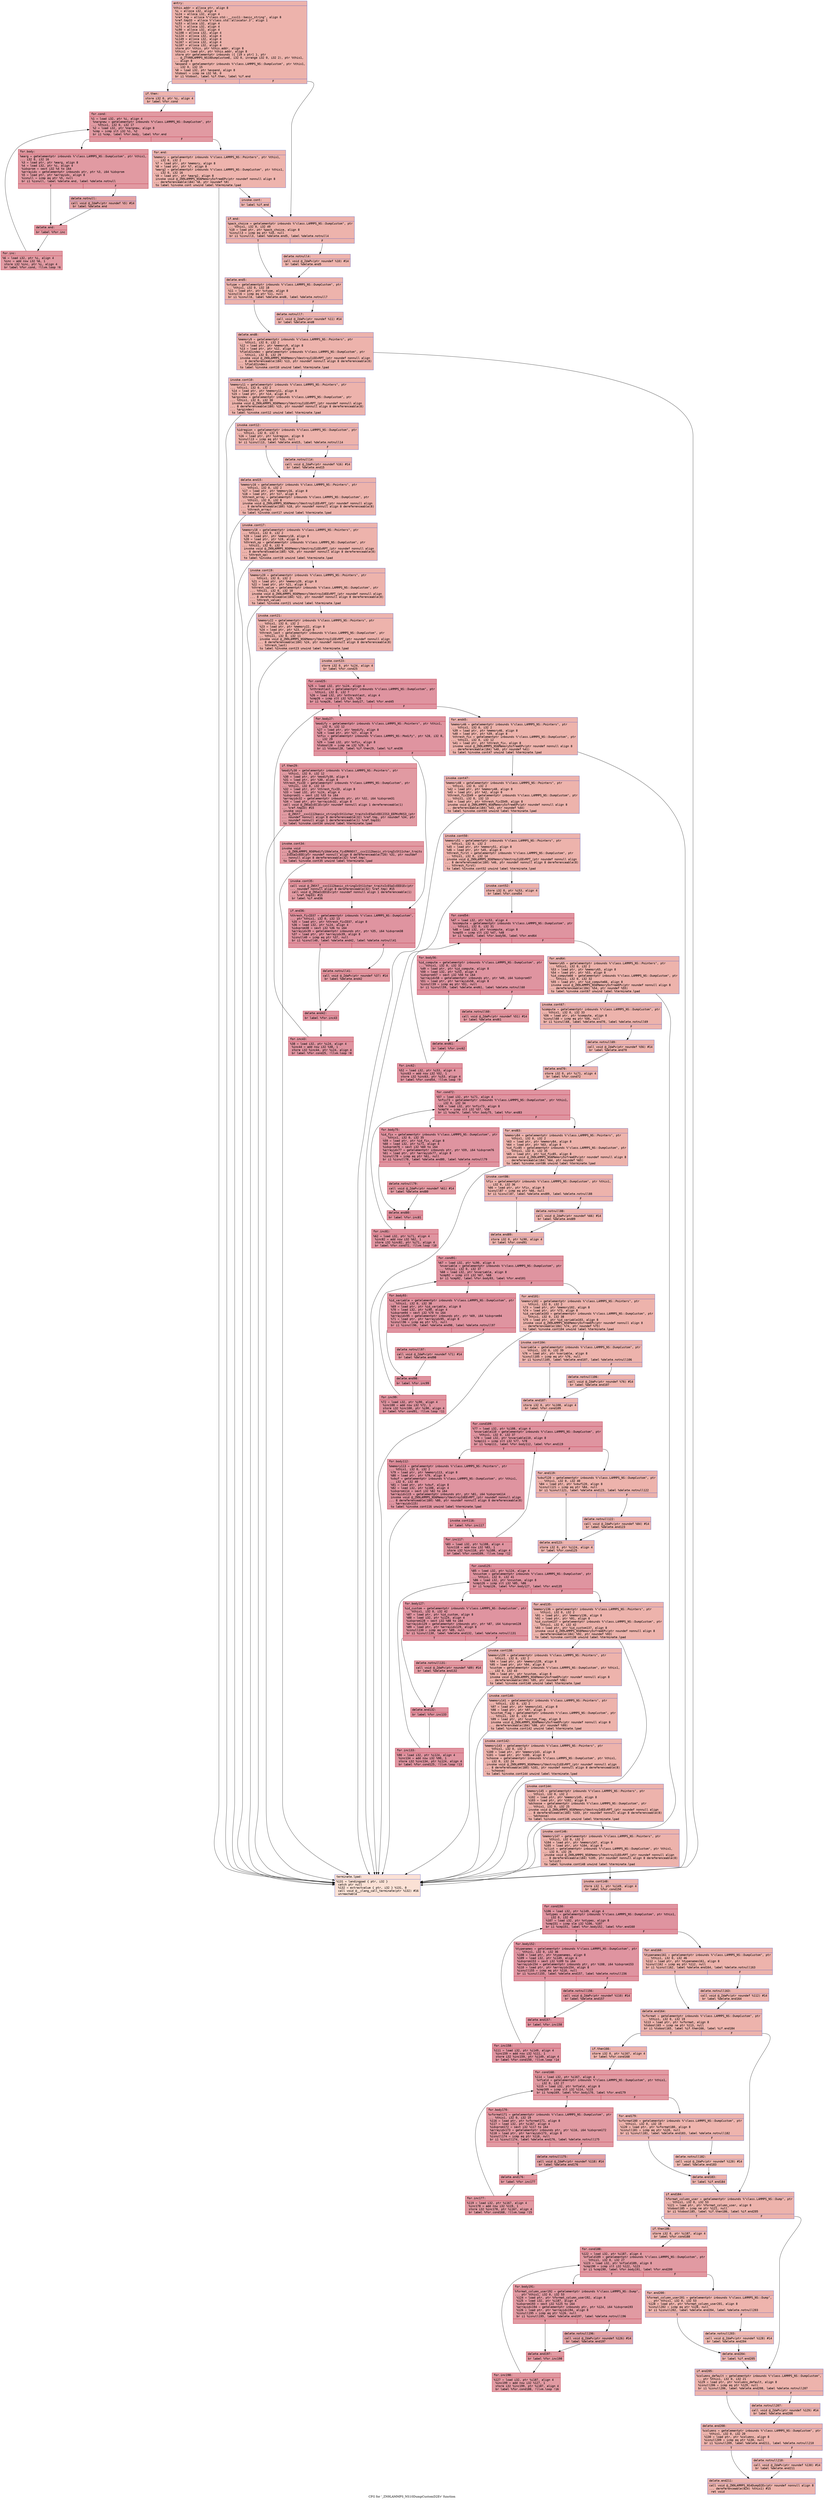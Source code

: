 digraph "CFG for '_ZN9LAMMPS_NS10DumpCustomD2Ev' function" {
	label="CFG for '_ZN9LAMMPS_NS10DumpCustomD2Ev' function";

	Node0x55d03a634fe0 [shape=record,color="#3d50c3ff", style=filled, fillcolor="#d6524470" fontname="Courier",label="{entry:\l|  %this.addr = alloca ptr, align 8\l  %i = alloca i32, align 4\l  %i24 = alloca i32, align 4\l  %ref.tmp = alloca %\"class.std::__cxx11::basic_string\", align 8\l  %ref.tmp33 = alloca %\"class.std::allocator.3\", align 1\l  %i53 = alloca i32, align 4\l  %i71 = alloca i32, align 4\l  %i90 = alloca i32, align 4\l  %i108 = alloca i32, align 4\l  %i124 = alloca i32, align 4\l  %i149 = alloca i32, align 4\l  %i167 = alloca i32, align 4\l  %i187 = alloca i32, align 4\l  store ptr %this, ptr %this.addr, align 8\l  %this1 = load ptr, ptr %this.addr, align 8\l  store ptr getelementptr inbounds (\{ [19 x ptr] \}, ptr\l... @_ZTVN9LAMMPS_NS10DumpCustomE, i32 0, inrange i32 0, i32 2), ptr %this1,\l... align 8\l  %expand = getelementptr inbounds %\"class.LAMMPS_NS::DumpCustom\", ptr %this1,\l... i32 0, i32 15\l  %0 = load i32, ptr %expand, align 8\l  %tobool = icmp ne i32 %0, 0\l  br i1 %tobool, label %if.then, label %if.end\l|{<s0>T|<s1>F}}"];
	Node0x55d03a634fe0:s0 -> Node0x55d03a6504e0[tooltip="entry -> if.then\nProbability 62.50%" ];
	Node0x55d03a634fe0:s1 -> Node0x55d03a5bc160[tooltip="entry -> if.end\nProbability 37.50%" ];
	Node0x55d03a6504e0 [shape=record,color="#3d50c3ff", style=filled, fillcolor="#d8564670" fontname="Courier",label="{if.then:\l|  store i32 0, ptr %i, align 4\l  br label %for.cond\l}"];
	Node0x55d03a6504e0 -> Node0x55d03a6abaf0[tooltip="if.then -> for.cond\nProbability 100.00%" ];
	Node0x55d03a6abaf0 [shape=record,color="#b70d28ff", style=filled, fillcolor="#bb1b2c70" fontname="Courier",label="{for.cond:\l|  %1 = load i32, ptr %i, align 4\l  %nargnew = getelementptr inbounds %\"class.LAMMPS_NS::DumpCustom\", ptr\l... %this1, i32 0, i32 17\l  %2 = load i32, ptr %nargnew, align 8\l  %cmp = icmp slt i32 %1, %2\l  br i1 %cmp, label %for.body, label %for.end\l|{<s0>T|<s1>F}}"];
	Node0x55d03a6abaf0:s0 -> Node0x55d03a6abe40[tooltip="for.cond -> for.body\nProbability 96.88%" ];
	Node0x55d03a6abaf0:s1 -> Node0x55d03a6abe90[tooltip="for.cond -> for.end\nProbability 3.12%" ];
	Node0x55d03a6abe40 [shape=record,color="#b70d28ff", style=filled, fillcolor="#bb1b2c70" fontname="Courier",label="{for.body:\l|  %earg = getelementptr inbounds %\"class.LAMMPS_NS::DumpCustom\", ptr %this1,\l... i32 0, i32 16\l  %3 = load ptr, ptr %earg, align 8\l  %4 = load i32, ptr %i, align 4\l  %idxprom = sext i32 %4 to i64\l  %arrayidx = getelementptr inbounds ptr, ptr %3, i64 %idxprom\l  %5 = load ptr, ptr %arrayidx, align 8\l  %isnull = icmp eq ptr %5, null\l  br i1 %isnull, label %delete.end, label %delete.notnull\l|{<s0>T|<s1>F}}"];
	Node0x55d03a6abe40:s0 -> Node0x55d03a6ac5b0[tooltip="for.body -> delete.end\nProbability 37.50%" ];
	Node0x55d03a6abe40:s1 -> Node0x55d03a6ac630[tooltip="for.body -> delete.notnull\nProbability 62.50%" ];
	Node0x55d03a6ac630 [shape=record,color="#3d50c3ff", style=filled, fillcolor="#c32e3170" fontname="Courier",label="{delete.notnull:\l|  call void @_ZdaPv(ptr noundef %5) #14\l  br label %delete.end\l}"];
	Node0x55d03a6ac630 -> Node0x55d03a6ac5b0[tooltip="delete.notnull -> delete.end\nProbability 100.00%" ];
	Node0x55d03a6ac5b0 [shape=record,color="#b70d28ff", style=filled, fillcolor="#bb1b2c70" fontname="Courier",label="{delete.end:\l|  br label %for.inc\l}"];
	Node0x55d03a6ac5b0 -> Node0x55d03a6ac980[tooltip="delete.end -> for.inc\nProbability 100.00%" ];
	Node0x55d03a6ac980 [shape=record,color="#b70d28ff", style=filled, fillcolor="#bb1b2c70" fontname="Courier",label="{for.inc:\l|  %6 = load i32, ptr %i, align 4\l  %inc = add nsw i32 %6, 1\l  store i32 %inc, ptr %i, align 4\l  br label %for.cond, !llvm.loop !6\l}"];
	Node0x55d03a6ac980 -> Node0x55d03a6abaf0[tooltip="for.inc -> for.cond\nProbability 100.00%" ];
	Node0x55d03a6abe90 [shape=record,color="#3d50c3ff", style=filled, fillcolor="#d8564670" fontname="Courier",label="{for.end:\l|  %memory = getelementptr inbounds %\"class.LAMMPS_NS::Pointers\", ptr %this1,\l... i32 0, i32 2\l  %7 = load ptr, ptr %memory, align 8\l  %8 = load ptr, ptr %7, align 8\l  %earg2 = getelementptr inbounds %\"class.LAMMPS_NS::DumpCustom\", ptr %this1,\l... i32 0, i32 16\l  %9 = load ptr, ptr %earg2, align 8\l  invoke void @_ZN9LAMMPS_NS6Memory5sfreeEPv(ptr noundef nonnull align 8\l... dereferenceable(184) %8, ptr noundef %9)\l          to label %invoke.cont unwind label %terminate.lpad\l}"];
	Node0x55d03a6abe90 -> Node0x55d03a6ad140[tooltip="for.end -> invoke.cont\nProbability 100.00%" ];
	Node0x55d03a6abe90 -> Node0x55d03a6ad1c0[tooltip="for.end -> terminate.lpad\nProbability 0.00%" ];
	Node0x55d03a6ad140 [shape=record,color="#3d50c3ff", style=filled, fillcolor="#d8564670" fontname="Courier",label="{invoke.cont:\l|  br label %if.end\l}"];
	Node0x55d03a6ad140 -> Node0x55d03a5bc160[tooltip="invoke.cont -> if.end\nProbability 100.00%" ];
	Node0x55d03a5bc160 [shape=record,color="#3d50c3ff", style=filled, fillcolor="#d6524470" fontname="Courier",label="{if.end:\l|  %pack_choice = getelementptr inbounds %\"class.LAMMPS_NS::DumpCustom\", ptr\l... %this1, i32 0, i32 49\l  %10 = load ptr, ptr %pack_choice, align 8\l  %isnull3 = icmp eq ptr %10, null\l  br i1 %isnull3, label %delete.end5, label %delete.notnull4\l|{<s0>T|<s1>F}}"];
	Node0x55d03a5bc160:s0 -> Node0x55d03a6ad6c0[tooltip="if.end -> delete.end5\nProbability 37.50%" ];
	Node0x55d03a5bc160:s1 -> Node0x55d03a6ad740[tooltip="if.end -> delete.notnull4\nProbability 62.50%" ];
	Node0x55d03a6ad740 [shape=record,color="#3d50c3ff", style=filled, fillcolor="#d8564670" fontname="Courier",label="{delete.notnull4:\l|  call void @_ZdaPv(ptr noundef %10) #14\l  br label %delete.end5\l}"];
	Node0x55d03a6ad740 -> Node0x55d03a6ad6c0[tooltip="delete.notnull4 -> delete.end5\nProbability 100.00%" ];
	Node0x55d03a6ad6c0 [shape=record,color="#3d50c3ff", style=filled, fillcolor="#d6524470" fontname="Courier",label="{delete.end5:\l|  %vtype = getelementptr inbounds %\"class.LAMMPS_NS::DumpCustom\", ptr\l... %this1, i32 0, i32 18\l  %11 = load ptr, ptr %vtype, align 8\l  %isnull6 = icmp eq ptr %11, null\l  br i1 %isnull6, label %delete.end8, label %delete.notnull7\l|{<s0>T|<s1>F}}"];
	Node0x55d03a6ad6c0:s0 -> Node0x55d03a6adc10[tooltip="delete.end5 -> delete.end8\nProbability 37.50%" ];
	Node0x55d03a6ad6c0:s1 -> Node0x55d03a6adc60[tooltip="delete.end5 -> delete.notnull7\nProbability 62.50%" ];
	Node0x55d03a6adc60 [shape=record,color="#3d50c3ff", style=filled, fillcolor="#d8564670" fontname="Courier",label="{delete.notnull7:\l|  call void @_ZdaPv(ptr noundef %11) #14\l  br label %delete.end8\l}"];
	Node0x55d03a6adc60 -> Node0x55d03a6adc10[tooltip="delete.notnull7 -> delete.end8\nProbability 100.00%" ];
	Node0x55d03a6adc10 [shape=record,color="#3d50c3ff", style=filled, fillcolor="#d6524470" fontname="Courier",label="{delete.end8:\l|  %memory9 = getelementptr inbounds %\"class.LAMMPS_NS::Pointers\", ptr\l... %this1, i32 0, i32 2\l  %12 = load ptr, ptr %memory9, align 8\l  %13 = load ptr, ptr %12, align 8\l  %field2index = getelementptr inbounds %\"class.LAMMPS_NS::DumpCustom\", ptr\l... %this1, i32 0, i32 29\l  invoke void @_ZN9LAMMPS_NS6Memory7destroyIiEEvRPT_(ptr noundef nonnull align\l... 8 dereferenceable(184) %13, ptr noundef nonnull align 8 dereferenceable(8)\l... %field2index)\l          to label %invoke.cont10 unwind label %terminate.lpad\l}"];
	Node0x55d03a6adc10 -> Node0x55d03a6ae210[tooltip="delete.end8 -> invoke.cont10\nProbability 100.00%" ];
	Node0x55d03a6adc10 -> Node0x55d03a6ad1c0[tooltip="delete.end8 -> terminate.lpad\nProbability 0.00%" ];
	Node0x55d03a6ae210 [shape=record,color="#3d50c3ff", style=filled, fillcolor="#d6524470" fontname="Courier",label="{invoke.cont10:\l|  %memory11 = getelementptr inbounds %\"class.LAMMPS_NS::Pointers\", ptr\l... %this1, i32 0, i32 2\l  %14 = load ptr, ptr %memory11, align 8\l  %15 = load ptr, ptr %14, align 8\l  %argindex = getelementptr inbounds %\"class.LAMMPS_NS::DumpCustom\", ptr\l... %this1, i32 0, i32 30\l  invoke void @_ZN9LAMMPS_NS6Memory7destroyIiEEvRPT_(ptr noundef nonnull align\l... 8 dereferenceable(184) %15, ptr noundef nonnull align 8 dereferenceable(8)\l... %argindex)\l          to label %invoke.cont12 unwind label %terminate.lpad\l}"];
	Node0x55d03a6ae210 -> Node0x55d03a6ac120[tooltip="invoke.cont10 -> invoke.cont12\nProbability 100.00%" ];
	Node0x55d03a6ae210 -> Node0x55d03a6ad1c0[tooltip="invoke.cont10 -> terminate.lpad\nProbability 0.00%" ];
	Node0x55d03a6ac120 [shape=record,color="#3d50c3ff", style=filled, fillcolor="#d6524470" fontname="Courier",label="{invoke.cont12:\l|  %idregion = getelementptr inbounds %\"class.LAMMPS_NS::DumpCustom\", ptr\l... %this1, i32 0, i32 5\l  %16 = load ptr, ptr %idregion, align 8\l  %isnull13 = icmp eq ptr %16, null\l  br i1 %isnull13, label %delete.end15, label %delete.notnull14\l|{<s0>T|<s1>F}}"];
	Node0x55d03a6ac120:s0 -> Node0x55d03a6aee80[tooltip="invoke.cont12 -> delete.end15\nProbability 37.50%" ];
	Node0x55d03a6ac120:s1 -> Node0x55d03a6aef30[tooltip="invoke.cont12 -> delete.notnull14\nProbability 62.50%" ];
	Node0x55d03a6aef30 [shape=record,color="#3d50c3ff", style=filled, fillcolor="#d8564670" fontname="Courier",label="{delete.notnull14:\l|  call void @_ZdaPv(ptr noundef %16) #14\l  br label %delete.end15\l}"];
	Node0x55d03a6aef30 -> Node0x55d03a6aee80[tooltip="delete.notnull14 -> delete.end15\nProbability 100.00%" ];
	Node0x55d03a6aee80 [shape=record,color="#3d50c3ff", style=filled, fillcolor="#d6524470" fontname="Courier",label="{delete.end15:\l|  %memory16 = getelementptr inbounds %\"class.LAMMPS_NS::Pointers\", ptr\l... %this1, i32 0, i32 2\l  %17 = load ptr, ptr %memory16, align 8\l  %18 = load ptr, ptr %17, align 8\l  %thresh_array = getelementptr inbounds %\"class.LAMMPS_NS::DumpCustom\", ptr\l... %this1, i32 0, i32 8\l  invoke void @_ZN9LAMMPS_NS6Memory7destroyIiEEvRPT_(ptr noundef nonnull align\l... 8 dereferenceable(184) %18, ptr noundef nonnull align 8 dereferenceable(8)\l... %thresh_array)\l          to label %invoke.cont17 unwind label %terminate.lpad\l}"];
	Node0x55d03a6aee80 -> Node0x55d03a6af4a0[tooltip="delete.end15 -> invoke.cont17\nProbability 100.00%" ];
	Node0x55d03a6aee80 -> Node0x55d03a6ad1c0[tooltip="delete.end15 -> terminate.lpad\nProbability 0.00%" ];
	Node0x55d03a6af4a0 [shape=record,color="#3d50c3ff", style=filled, fillcolor="#d6524470" fontname="Courier",label="{invoke.cont17:\l|  %memory18 = getelementptr inbounds %\"class.LAMMPS_NS::Pointers\", ptr\l... %this1, i32 0, i32 2\l  %19 = load ptr, ptr %memory18, align 8\l  %20 = load ptr, ptr %19, align 8\l  %thresh_op = getelementptr inbounds %\"class.LAMMPS_NS::DumpCustom\", ptr\l... %this1, i32 0, i32 9\l  invoke void @_ZN9LAMMPS_NS6Memory7destroyIiEEvRPT_(ptr noundef nonnull align\l... 8 dereferenceable(184) %20, ptr noundef nonnull align 8 dereferenceable(8)\l... %thresh_op)\l          to label %invoke.cont19 unwind label %terminate.lpad\l}"];
	Node0x55d03a6af4a0 -> Node0x55d03a6af970[tooltip="invoke.cont17 -> invoke.cont19\nProbability 100.00%" ];
	Node0x55d03a6af4a0 -> Node0x55d03a6ad1c0[tooltip="invoke.cont17 -> terminate.lpad\nProbability 0.00%" ];
	Node0x55d03a6af970 [shape=record,color="#3d50c3ff", style=filled, fillcolor="#d6524470" fontname="Courier",label="{invoke.cont19:\l|  %memory20 = getelementptr inbounds %\"class.LAMMPS_NS::Pointers\", ptr\l... %this1, i32 0, i32 2\l  %21 = load ptr, ptr %memory20, align 8\l  %22 = load ptr, ptr %21, align 8\l  %thresh_value = getelementptr inbounds %\"class.LAMMPS_NS::DumpCustom\", ptr\l... %this1, i32 0, i32 10\l  invoke void @_ZN9LAMMPS_NS6Memory7destroyIdEEvRPT_(ptr noundef nonnull align\l... 8 dereferenceable(184) %22, ptr noundef nonnull align 8 dereferenceable(8)\l... %thresh_value)\l          to label %invoke.cont21 unwind label %terminate.lpad\l}"];
	Node0x55d03a6af970 -> Node0x55d03a6afe20[tooltip="invoke.cont19 -> invoke.cont21\nProbability 100.00%" ];
	Node0x55d03a6af970 -> Node0x55d03a6ad1c0[tooltip="invoke.cont19 -> terminate.lpad\nProbability 0.00%" ];
	Node0x55d03a6afe20 [shape=record,color="#3d50c3ff", style=filled, fillcolor="#d6524470" fontname="Courier",label="{invoke.cont21:\l|  %memory22 = getelementptr inbounds %\"class.LAMMPS_NS::Pointers\", ptr\l... %this1, i32 0, i32 2\l  %23 = load ptr, ptr %memory22, align 8\l  %24 = load ptr, ptr %23, align 8\l  %thresh_last = getelementptr inbounds %\"class.LAMMPS_NS::DumpCustom\", ptr\l... %this1, i32 0, i32 11\l  invoke void @_ZN9LAMMPS_NS6Memory7destroyIiEEvRPT_(ptr noundef nonnull align\l... 8 dereferenceable(184) %24, ptr noundef nonnull align 8 dereferenceable(8)\l... %thresh_last)\l          to label %invoke.cont23 unwind label %terminate.lpad\l}"];
	Node0x55d03a6afe20 -> Node0x55d03a6b0380[tooltip="invoke.cont21 -> invoke.cont23\nProbability 100.00%" ];
	Node0x55d03a6afe20 -> Node0x55d03a6ad1c0[tooltip="invoke.cont21 -> terminate.lpad\nProbability 0.00%" ];
	Node0x55d03a6b0380 [shape=record,color="#3d50c3ff", style=filled, fillcolor="#d6524470" fontname="Courier",label="{invoke.cont23:\l|  store i32 0, ptr %i24, align 4\l  br label %for.cond25\l}"];
	Node0x55d03a6b0380 -> Node0x55d03a6b0620[tooltip="invoke.cont23 -> for.cond25\nProbability 100.00%" ];
	Node0x55d03a6b0620 [shape=record,color="#b70d28ff", style=filled, fillcolor="#b70d2870" fontname="Courier",label="{for.cond25:\l|  %25 = load i32, ptr %i24, align 4\l  %nthreshlast = getelementptr inbounds %\"class.LAMMPS_NS::DumpCustom\", ptr\l... %this1, i32 0, i32 7\l  %26 = load i32, ptr %nthreshlast, align 4\l  %cmp26 = icmp slt i32 %25, %26\l  br i1 %cmp26, label %for.body27, label %for.end45\l|{<s0>T|<s1>F}}"];
	Node0x55d03a6b0620:s0 -> Node0x55d03a6b0930[tooltip="for.cond25 -> for.body27\nProbability 96.88%" ];
	Node0x55d03a6b0620:s1 -> Node0x55d03a6b09b0[tooltip="for.cond25 -> for.end45\nProbability 3.12%" ];
	Node0x55d03a6b0930 [shape=record,color="#b70d28ff", style=filled, fillcolor="#b70d2870" fontname="Courier",label="{for.body27:\l|  %modify = getelementptr inbounds %\"class.LAMMPS_NS::Pointers\", ptr %this1,\l... i32 0, i32 12\l  %27 = load ptr, ptr %modify, align 8\l  %28 = load ptr, ptr %27, align 8\l  %nfix = getelementptr inbounds %\"class.LAMMPS_NS::Modify\", ptr %28, i32 0,\l... i32 29\l  %29 = load i32, ptr %nfix, align 8\l  %tobool28 = icmp ne i32 %29, 0\l  br i1 %tobool28, label %if.then29, label %if.end36\l|{<s0>T|<s1>F}}"];
	Node0x55d03a6b0930:s0 -> Node0x55d03a6b1330[tooltip="for.body27 -> if.then29\nProbability 62.50%" ];
	Node0x55d03a6b0930:s1 -> Node0x55d03a6b13b0[tooltip="for.body27 -> if.end36\nProbability 37.50%" ];
	Node0x55d03a6b1330 [shape=record,color="#b70d28ff", style=filled, fillcolor="#bb1b2c70" fontname="Courier",label="{if.then29:\l|  %modify30 = getelementptr inbounds %\"class.LAMMPS_NS::Pointers\", ptr\l... %this1, i32 0, i32 12\l  %30 = load ptr, ptr %modify30, align 8\l  %31 = load ptr, ptr %30, align 8\l  %thresh_fixID = getelementptr inbounds %\"class.LAMMPS_NS::DumpCustom\", ptr\l... %this1, i32 0, i32 13\l  %32 = load ptr, ptr %thresh_fixID, align 8\l  %33 = load i32, ptr %i24, align 4\l  %idxprom31 = sext i32 %33 to i64\l  %arrayidx32 = getelementptr inbounds ptr, ptr %32, i64 %idxprom31\l  %34 = load ptr, ptr %arrayidx32, align 8\l  call void @_ZNSaIcEC1Ev(ptr noundef nonnull align 1 dereferenceable(1)\l... %ref.tmp33) #15\l  invoke void\l... @_ZNSt7__cxx1112basic_stringIcSt11char_traitsIcESaIcEEC2IS3_EEPKcRKS3_(ptr\l... noundef nonnull align 8 dereferenceable(32) %ref.tmp, ptr noundef %34, ptr\l... noundef nonnull align 1 dereferenceable(1) %ref.tmp33)\l          to label %invoke.cont34 unwind label %terminate.lpad\l}"];
	Node0x55d03a6b1330 -> Node0x55d03a6b1c90[tooltip="if.then29 -> invoke.cont34\nProbability 100.00%" ];
	Node0x55d03a6b1330 -> Node0x55d03a6ad1c0[tooltip="if.then29 -> terminate.lpad\nProbability 0.00%" ];
	Node0x55d03a6b1c90 [shape=record,color="#b70d28ff", style=filled, fillcolor="#bb1b2c70" fontname="Courier",label="{invoke.cont34:\l|  invoke void\l... @_ZN9LAMMPS_NS6Modify10delete_fixERKNSt7__cxx1112basic_stringIcSt11char_traits\l...IcESaIcEEE(ptr noundef nonnull align 8 dereferenceable(720) %31, ptr noundef\l... nonnull align 8 dereferenceable(32) %ref.tmp)\l          to label %invoke.cont35 unwind label %terminate.lpad\l}"];
	Node0x55d03a6b1c90 -> Node0x55d03a6b1c40[tooltip="invoke.cont34 -> invoke.cont35\nProbability 100.00%" ];
	Node0x55d03a6b1c90 -> Node0x55d03a6ad1c0[tooltip="invoke.cont34 -> terminate.lpad\nProbability 0.00%" ];
	Node0x55d03a6b1c40 [shape=record,color="#b70d28ff", style=filled, fillcolor="#bb1b2c70" fontname="Courier",label="{invoke.cont35:\l|  call void @_ZNSt7__cxx1112basic_stringIcSt11char_traitsIcESaIcEED1Ev(ptr\l... noundef nonnull align 8 dereferenceable(32) %ref.tmp) #15\l  call void @_ZNSaIcED1Ev(ptr noundef nonnull align 1 dereferenceable(1)\l... %ref.tmp33) #15\l  br label %if.end36\l}"];
	Node0x55d03a6b1c40 -> Node0x55d03a6b13b0[tooltip="invoke.cont35 -> if.end36\nProbability 100.00%" ];
	Node0x55d03a6b13b0 [shape=record,color="#b70d28ff", style=filled, fillcolor="#b70d2870" fontname="Courier",label="{if.end36:\l|  %thresh_fixID37 = getelementptr inbounds %\"class.LAMMPS_NS::DumpCustom\",\l... ptr %this1, i32 0, i32 13\l  %35 = load ptr, ptr %thresh_fixID37, align 8\l  %36 = load i32, ptr %i24, align 4\l  %idxprom38 = sext i32 %36 to i64\l  %arrayidx39 = getelementptr inbounds ptr, ptr %35, i64 %idxprom38\l  %37 = load ptr, ptr %arrayidx39, align 8\l  %isnull40 = icmp eq ptr %37, null\l  br i1 %isnull40, label %delete.end42, label %delete.notnull41\l|{<s0>T|<s1>F}}"];
	Node0x55d03a6b13b0:s0 -> Node0x55d03a6b28d0[tooltip="if.end36 -> delete.end42\nProbability 37.50%" ];
	Node0x55d03a6b13b0:s1 -> Node0x55d03a6b2980[tooltip="if.end36 -> delete.notnull41\nProbability 62.50%" ];
	Node0x55d03a6b2980 [shape=record,color="#b70d28ff", style=filled, fillcolor="#bb1b2c70" fontname="Courier",label="{delete.notnull41:\l|  call void @_ZdaPv(ptr noundef %37) #14\l  br label %delete.end42\l}"];
	Node0x55d03a6b2980 -> Node0x55d03a6b28d0[tooltip="delete.notnull41 -> delete.end42\nProbability 100.00%" ];
	Node0x55d03a6b28d0 [shape=record,color="#b70d28ff", style=filled, fillcolor="#b70d2870" fontname="Courier",label="{delete.end42:\l|  br label %for.inc43\l}"];
	Node0x55d03a6b28d0 -> Node0x55d03a6b2c60[tooltip="delete.end42 -> for.inc43\nProbability 100.00%" ];
	Node0x55d03a6b2c60 [shape=record,color="#b70d28ff", style=filled, fillcolor="#b70d2870" fontname="Courier",label="{for.inc43:\l|  %38 = load i32, ptr %i24, align 4\l  %inc44 = add nsw i32 %38, 1\l  store i32 %inc44, ptr %i24, align 4\l  br label %for.cond25, !llvm.loop !8\l}"];
	Node0x55d03a6b2c60 -> Node0x55d03a6b0620[tooltip="for.inc43 -> for.cond25\nProbability 100.00%" ];
	Node0x55d03a6b09b0 [shape=record,color="#3d50c3ff", style=filled, fillcolor="#d6524470" fontname="Courier",label="{for.end45:\l|  %memory46 = getelementptr inbounds %\"class.LAMMPS_NS::Pointers\", ptr\l... %this1, i32 0, i32 2\l  %39 = load ptr, ptr %memory46, align 8\l  %40 = load ptr, ptr %39, align 8\l  %thresh_fix = getelementptr inbounds %\"class.LAMMPS_NS::DumpCustom\", ptr\l... %this1, i32 0, i32 12\l  %41 = load ptr, ptr %thresh_fix, align 8\l  invoke void @_ZN9LAMMPS_NS6Memory5sfreeEPv(ptr noundef nonnull align 8\l... dereferenceable(184) %40, ptr noundef %41)\l          to label %invoke.cont47 unwind label %terminate.lpad\l}"];
	Node0x55d03a6b09b0 -> Node0x55d03a6b33f0[tooltip="for.end45 -> invoke.cont47\nProbability 100.00%" ];
	Node0x55d03a6b09b0 -> Node0x55d03a6ad1c0[tooltip="for.end45 -> terminate.lpad\nProbability 0.00%" ];
	Node0x55d03a6b33f0 [shape=record,color="#3d50c3ff", style=filled, fillcolor="#d6524470" fontname="Courier",label="{invoke.cont47:\l|  %memory48 = getelementptr inbounds %\"class.LAMMPS_NS::Pointers\", ptr\l... %this1, i32 0, i32 2\l  %42 = load ptr, ptr %memory48, align 8\l  %43 = load ptr, ptr %42, align 8\l  %thresh_fixID49 = getelementptr inbounds %\"class.LAMMPS_NS::DumpCustom\", ptr\l... %this1, i32 0, i32 13\l  %44 = load ptr, ptr %thresh_fixID49, align 8\l  invoke void @_ZN9LAMMPS_NS6Memory5sfreeEPv(ptr noundef nonnull align 8\l... dereferenceable(184) %43, ptr noundef %44)\l          to label %invoke.cont50 unwind label %terminate.lpad\l}"];
	Node0x55d03a6b33f0 -> Node0x55d03a6b3960[tooltip="invoke.cont47 -> invoke.cont50\nProbability 100.00%" ];
	Node0x55d03a6b33f0 -> Node0x55d03a6ad1c0[tooltip="invoke.cont47 -> terminate.lpad\nProbability 0.00%" ];
	Node0x55d03a6b3960 [shape=record,color="#3d50c3ff", style=filled, fillcolor="#d6524470" fontname="Courier",label="{invoke.cont50:\l|  %memory51 = getelementptr inbounds %\"class.LAMMPS_NS::Pointers\", ptr\l... %this1, i32 0, i32 2\l  %45 = load ptr, ptr %memory51, align 8\l  %46 = load ptr, ptr %45, align 8\l  %thresh_first = getelementptr inbounds %\"class.LAMMPS_NS::DumpCustom\", ptr\l... %this1, i32 0, i32 14\l  invoke void @_ZN9LAMMPS_NS6Memory7destroyIiEEvRPT_(ptr noundef nonnull align\l... 8 dereferenceable(184) %46, ptr noundef nonnull align 8 dereferenceable(8)\l... %thresh_first)\l          to label %invoke.cont52 unwind label %terminate.lpad\l}"];
	Node0x55d03a6b3960 -> Node0x55d03a6ae9c0[tooltip="invoke.cont50 -> invoke.cont52\nProbability 100.00%" ];
	Node0x55d03a6b3960 -> Node0x55d03a6ad1c0[tooltip="invoke.cont50 -> terminate.lpad\nProbability 0.00%" ];
	Node0x55d03a6ae9c0 [shape=record,color="#3d50c3ff", style=filled, fillcolor="#d6524470" fontname="Courier",label="{invoke.cont52:\l|  store i32 0, ptr %i53, align 4\l  br label %for.cond54\l}"];
	Node0x55d03a6ae9c0 -> Node0x55d03a6b46f0[tooltip="invoke.cont52 -> for.cond54\nProbability 100.00%" ];
	Node0x55d03a6b46f0 [shape=record,color="#b70d28ff", style=filled, fillcolor="#b70d2870" fontname="Courier",label="{for.cond54:\l|  %47 = load i32, ptr %i53, align 4\l  %ncompute = getelementptr inbounds %\"class.LAMMPS_NS::DumpCustom\", ptr\l... %this1, i32 0, i32 31\l  %48 = load i32, ptr %ncompute, align 8\l  %cmp55 = icmp slt i32 %47, %48\l  br i1 %cmp55, label %for.body56, label %for.end64\l|{<s0>T|<s1>F}}"];
	Node0x55d03a6b46f0:s0 -> Node0x55d03a6b5210[tooltip="for.cond54 -> for.body56\nProbability 96.88%" ];
	Node0x55d03a6b46f0:s1 -> Node0x55d03a6b5260[tooltip="for.cond54 -> for.end64\nProbability 3.12%" ];
	Node0x55d03a6b5210 [shape=record,color="#b70d28ff", style=filled, fillcolor="#b70d2870" fontname="Courier",label="{for.body56:\l|  %id_compute = getelementptr inbounds %\"class.LAMMPS_NS::DumpCustom\", ptr\l... %this1, i32 0, i32 32\l  %49 = load ptr, ptr %id_compute, align 8\l  %50 = load i32, ptr %i53, align 4\l  %idxprom57 = sext i32 %50 to i64\l  %arrayidx58 = getelementptr inbounds ptr, ptr %49, i64 %idxprom57\l  %51 = load ptr, ptr %arrayidx58, align 8\l  %isnull59 = icmp eq ptr %51, null\l  br i1 %isnull59, label %delete.end61, label %delete.notnull60\l|{<s0>T|<s1>F}}"];
	Node0x55d03a6b5210:s0 -> Node0x55d03a6b5830[tooltip="for.body56 -> delete.end61\nProbability 37.50%" ];
	Node0x55d03a6b5210:s1 -> Node0x55d03a6b58e0[tooltip="for.body56 -> delete.notnull60\nProbability 62.50%" ];
	Node0x55d03a6b58e0 [shape=record,color="#b70d28ff", style=filled, fillcolor="#bb1b2c70" fontname="Courier",label="{delete.notnull60:\l|  call void @_ZdaPv(ptr noundef %51) #14\l  br label %delete.end61\l}"];
	Node0x55d03a6b58e0 -> Node0x55d03a6b5830[tooltip="delete.notnull60 -> delete.end61\nProbability 100.00%" ];
	Node0x55d03a6b5830 [shape=record,color="#b70d28ff", style=filled, fillcolor="#b70d2870" fontname="Courier",label="{delete.end61:\l|  br label %for.inc62\l}"];
	Node0x55d03a6b5830 -> Node0x55d03a6b5bc0[tooltip="delete.end61 -> for.inc62\nProbability 100.00%" ];
	Node0x55d03a6b5bc0 [shape=record,color="#b70d28ff", style=filled, fillcolor="#b70d2870" fontname="Courier",label="{for.inc62:\l|  %52 = load i32, ptr %i53, align 4\l  %inc63 = add nsw i32 %52, 1\l  store i32 %inc63, ptr %i53, align 4\l  br label %for.cond54, !llvm.loop !9\l}"];
	Node0x55d03a6b5bc0 -> Node0x55d03a6b46f0[tooltip="for.inc62 -> for.cond54\nProbability 100.00%" ];
	Node0x55d03a6b5260 [shape=record,color="#3d50c3ff", style=filled, fillcolor="#d6524470" fontname="Courier",label="{for.end64:\l|  %memory65 = getelementptr inbounds %\"class.LAMMPS_NS::Pointers\", ptr\l... %this1, i32 0, i32 2\l  %53 = load ptr, ptr %memory65, align 8\l  %54 = load ptr, ptr %53, align 8\l  %id_compute66 = getelementptr inbounds %\"class.LAMMPS_NS::DumpCustom\", ptr\l... %this1, i32 0, i32 32\l  %55 = load ptr, ptr %id_compute66, align 8\l  invoke void @_ZN9LAMMPS_NS6Memory5sfreeEPv(ptr noundef nonnull align 8\l... dereferenceable(184) %54, ptr noundef %55)\l          to label %invoke.cont67 unwind label %terminate.lpad\l}"];
	Node0x55d03a6b5260 -> Node0x55d03a6b6350[tooltip="for.end64 -> invoke.cont67\nProbability 100.00%" ];
	Node0x55d03a6b5260 -> Node0x55d03a6ad1c0[tooltip="for.end64 -> terminate.lpad\nProbability 0.00%" ];
	Node0x55d03a6b6350 [shape=record,color="#3d50c3ff", style=filled, fillcolor="#d6524470" fontname="Courier",label="{invoke.cont67:\l|  %compute = getelementptr inbounds %\"class.LAMMPS_NS::DumpCustom\", ptr\l... %this1, i32 0, i32 33\l  %56 = load ptr, ptr %compute, align 8\l  %isnull68 = icmp eq ptr %56, null\l  br i1 %isnull68, label %delete.end70, label %delete.notnull69\l|{<s0>T|<s1>F}}"];
	Node0x55d03a6b6350:s0 -> Node0x55d03a6b6760[tooltip="invoke.cont67 -> delete.end70\nProbability 37.50%" ];
	Node0x55d03a6b6350:s1 -> Node0x55d03a6b67e0[tooltip="invoke.cont67 -> delete.notnull69\nProbability 62.50%" ];
	Node0x55d03a6b67e0 [shape=record,color="#3d50c3ff", style=filled, fillcolor="#d8564670" fontname="Courier",label="{delete.notnull69:\l|  call void @_ZdaPv(ptr noundef %56) #14\l  br label %delete.end70\l}"];
	Node0x55d03a6b67e0 -> Node0x55d03a6b6760[tooltip="delete.notnull69 -> delete.end70\nProbability 100.00%" ];
	Node0x55d03a6b6760 [shape=record,color="#3d50c3ff", style=filled, fillcolor="#d6524470" fontname="Courier",label="{delete.end70:\l|  store i32 0, ptr %i71, align 4\l  br label %for.cond72\l}"];
	Node0x55d03a6b6760 -> Node0x55d03a6b6b60[tooltip="delete.end70 -> for.cond72\nProbability 100.00%" ];
	Node0x55d03a6b6b60 [shape=record,color="#b70d28ff", style=filled, fillcolor="#b70d2870" fontname="Courier",label="{for.cond72:\l|  %57 = load i32, ptr %i71, align 4\l  %nfix73 = getelementptr inbounds %\"class.LAMMPS_NS::DumpCustom\", ptr %this1,\l... i32 0, i32 34\l  %58 = load i32, ptr %nfix73, align 8\l  %cmp74 = icmp slt i32 %57, %58\l  br i1 %cmp74, label %for.body75, label %for.end83\l|{<s0>T|<s1>F}}"];
	Node0x55d03a6b6b60:s0 -> Node0x55d03a6b6e90[tooltip="for.cond72 -> for.body75\nProbability 96.88%" ];
	Node0x55d03a6b6b60:s1 -> Node0x55d03a6b6ee0[tooltip="for.cond72 -> for.end83\nProbability 3.12%" ];
	Node0x55d03a6b6e90 [shape=record,color="#b70d28ff", style=filled, fillcolor="#b70d2870" fontname="Courier",label="{for.body75:\l|  %id_fix = getelementptr inbounds %\"class.LAMMPS_NS::DumpCustom\", ptr\l... %this1, i32 0, i32 35\l  %59 = load ptr, ptr %id_fix, align 8\l  %60 = load i32, ptr %i71, align 4\l  %idxprom76 = sext i32 %60 to i64\l  %arrayidx77 = getelementptr inbounds ptr, ptr %59, i64 %idxprom76\l  %61 = load ptr, ptr %arrayidx77, align 8\l  %isnull78 = icmp eq ptr %61, null\l  br i1 %isnull78, label %delete.end80, label %delete.notnull79\l|{<s0>T|<s1>F}}"];
	Node0x55d03a6b6e90:s0 -> Node0x55d03a6b74a0[tooltip="for.body75 -> delete.end80\nProbability 37.50%" ];
	Node0x55d03a6b6e90:s1 -> Node0x55d03a6b7550[tooltip="for.body75 -> delete.notnull79\nProbability 62.50%" ];
	Node0x55d03a6b7550 [shape=record,color="#b70d28ff", style=filled, fillcolor="#bb1b2c70" fontname="Courier",label="{delete.notnull79:\l|  call void @_ZdaPv(ptr noundef %61) #14\l  br label %delete.end80\l}"];
	Node0x55d03a6b7550 -> Node0x55d03a6b74a0[tooltip="delete.notnull79 -> delete.end80\nProbability 100.00%" ];
	Node0x55d03a6b74a0 [shape=record,color="#b70d28ff", style=filled, fillcolor="#b70d2870" fontname="Courier",label="{delete.end80:\l|  br label %for.inc81\l}"];
	Node0x55d03a6b74a0 -> Node0x55d03a6b7850[tooltip="delete.end80 -> for.inc81\nProbability 100.00%" ];
	Node0x55d03a6b7850 [shape=record,color="#b70d28ff", style=filled, fillcolor="#b70d2870" fontname="Courier",label="{for.inc81:\l|  %62 = load i32, ptr %i71, align 4\l  %inc82 = add nsw i32 %62, 1\l  store i32 %inc82, ptr %i71, align 4\l  br label %for.cond72, !llvm.loop !10\l}"];
	Node0x55d03a6b7850 -> Node0x55d03a6b6b60[tooltip="for.inc81 -> for.cond72\nProbability 100.00%" ];
	Node0x55d03a6b6ee0 [shape=record,color="#3d50c3ff", style=filled, fillcolor="#d6524470" fontname="Courier",label="{for.end83:\l|  %memory84 = getelementptr inbounds %\"class.LAMMPS_NS::Pointers\", ptr\l... %this1, i32 0, i32 2\l  %63 = load ptr, ptr %memory84, align 8\l  %64 = load ptr, ptr %63, align 8\l  %id_fix85 = getelementptr inbounds %\"class.LAMMPS_NS::DumpCustom\", ptr\l... %this1, i32 0, i32 35\l  %65 = load ptr, ptr %id_fix85, align 8\l  invoke void @_ZN9LAMMPS_NS6Memory5sfreeEPv(ptr noundef nonnull align 8\l... dereferenceable(184) %64, ptr noundef %65)\l          to label %invoke.cont86 unwind label %terminate.lpad\l}"];
	Node0x55d03a6b6ee0 -> Node0x55d03a6b7fe0[tooltip="for.end83 -> invoke.cont86\nProbability 100.00%" ];
	Node0x55d03a6b6ee0 -> Node0x55d03a6ad1c0[tooltip="for.end83 -> terminate.lpad\nProbability 0.00%" ];
	Node0x55d03a6b7fe0 [shape=record,color="#3d50c3ff", style=filled, fillcolor="#d6524470" fontname="Courier",label="{invoke.cont86:\l|  %fix = getelementptr inbounds %\"class.LAMMPS_NS::DumpCustom\", ptr %this1,\l... i32 0, i32 36\l  %66 = load ptr, ptr %fix, align 8\l  %isnull87 = icmp eq ptr %66, null\l  br i1 %isnull87, label %delete.end89, label %delete.notnull88\l|{<s0>T|<s1>F}}"];
	Node0x55d03a6b7fe0:s0 -> Node0x55d03a6b83f0[tooltip="invoke.cont86 -> delete.end89\nProbability 37.50%" ];
	Node0x55d03a6b7fe0:s1 -> Node0x55d03a6b8470[tooltip="invoke.cont86 -> delete.notnull88\nProbability 62.50%" ];
	Node0x55d03a6b8470 [shape=record,color="#3d50c3ff", style=filled, fillcolor="#d8564670" fontname="Courier",label="{delete.notnull88:\l|  call void @_ZdaPv(ptr noundef %66) #14\l  br label %delete.end89\l}"];
	Node0x55d03a6b8470 -> Node0x55d03a6b83f0[tooltip="delete.notnull88 -> delete.end89\nProbability 100.00%" ];
	Node0x55d03a6b83f0 [shape=record,color="#3d50c3ff", style=filled, fillcolor="#d6524470" fontname="Courier",label="{delete.end89:\l|  store i32 0, ptr %i90, align 4\l  br label %for.cond91\l}"];
	Node0x55d03a6b83f0 -> Node0x55d03a6b87f0[tooltip="delete.end89 -> for.cond91\nProbability 100.00%" ];
	Node0x55d03a6b87f0 [shape=record,color="#b70d28ff", style=filled, fillcolor="#b70d2870" fontname="Courier",label="{for.cond91:\l|  %67 = load i32, ptr %i90, align 4\l  %nvariable = getelementptr inbounds %\"class.LAMMPS_NS::DumpCustom\", ptr\l... %this1, i32 0, i32 37\l  %68 = load i32, ptr %nvariable, align 8\l  %cmp92 = icmp slt i32 %67, %68\l  br i1 %cmp92, label %for.body93, label %for.end101\l|{<s0>T|<s1>F}}"];
	Node0x55d03a6b87f0:s0 -> Node0x55d03a6b8b00[tooltip="for.cond91 -> for.body93\nProbability 96.88%" ];
	Node0x55d03a6b87f0:s1 -> Node0x55d03a6b8b80[tooltip="for.cond91 -> for.end101\nProbability 3.12%" ];
	Node0x55d03a6b8b00 [shape=record,color="#b70d28ff", style=filled, fillcolor="#b70d2870" fontname="Courier",label="{for.body93:\l|  %id_variable = getelementptr inbounds %\"class.LAMMPS_NS::DumpCustom\", ptr\l... %this1, i32 0, i32 38\l  %69 = load ptr, ptr %id_variable, align 8\l  %70 = load i32, ptr %i90, align 4\l  %idxprom94 = sext i32 %70 to i64\l  %arrayidx95 = getelementptr inbounds ptr, ptr %69, i64 %idxprom94\l  %71 = load ptr, ptr %arrayidx95, align 8\l  %isnull96 = icmp eq ptr %71, null\l  br i1 %isnull96, label %delete.end98, label %delete.notnull97\l|{<s0>T|<s1>F}}"];
	Node0x55d03a6b8b00:s0 -> Node0x55d03a6b9150[tooltip="for.body93 -> delete.end98\nProbability 37.50%" ];
	Node0x55d03a6b8b00:s1 -> Node0x55d03a6b9200[tooltip="for.body93 -> delete.notnull97\nProbability 62.50%" ];
	Node0x55d03a6b9200 [shape=record,color="#b70d28ff", style=filled, fillcolor="#bb1b2c70" fontname="Courier",label="{delete.notnull97:\l|  call void @_ZdaPv(ptr noundef %71) #14\l  br label %delete.end98\l}"];
	Node0x55d03a6b9200 -> Node0x55d03a6b9150[tooltip="delete.notnull97 -> delete.end98\nProbability 100.00%" ];
	Node0x55d03a6b9150 [shape=record,color="#b70d28ff", style=filled, fillcolor="#b70d2870" fontname="Courier",label="{delete.end98:\l|  br label %for.inc99\l}"];
	Node0x55d03a6b9150 -> Node0x55d03a6b9500[tooltip="delete.end98 -> for.inc99\nProbability 100.00%" ];
	Node0x55d03a6b9500 [shape=record,color="#b70d28ff", style=filled, fillcolor="#b70d2870" fontname="Courier",label="{for.inc99:\l|  %72 = load i32, ptr %i90, align 4\l  %inc100 = add nsw i32 %72, 1\l  store i32 %inc100, ptr %i90, align 4\l  br label %for.cond91, !llvm.loop !11\l}"];
	Node0x55d03a6b9500 -> Node0x55d03a6b87f0[tooltip="for.inc99 -> for.cond91\nProbability 100.00%" ];
	Node0x55d03a6b8b80 [shape=record,color="#3d50c3ff", style=filled, fillcolor="#d6524470" fontname="Courier",label="{for.end101:\l|  %memory102 = getelementptr inbounds %\"class.LAMMPS_NS::Pointers\", ptr\l... %this1, i32 0, i32 2\l  %73 = load ptr, ptr %memory102, align 8\l  %74 = load ptr, ptr %73, align 8\l  %id_variable103 = getelementptr inbounds %\"class.LAMMPS_NS::DumpCustom\", ptr\l... %this1, i32 0, i32 38\l  %75 = load ptr, ptr %id_variable103, align 8\l  invoke void @_ZN9LAMMPS_NS6Memory5sfreeEPv(ptr noundef nonnull align 8\l... dereferenceable(184) %74, ptr noundef %75)\l          to label %invoke.cont104 unwind label %terminate.lpad\l}"];
	Node0x55d03a6b8b80 -> Node0x55d03a6b9c90[tooltip="for.end101 -> invoke.cont104\nProbability 100.00%" ];
	Node0x55d03a6b8b80 -> Node0x55d03a6ad1c0[tooltip="for.end101 -> terminate.lpad\nProbability 0.00%" ];
	Node0x55d03a6b9c90 [shape=record,color="#3d50c3ff", style=filled, fillcolor="#d6524470" fontname="Courier",label="{invoke.cont104:\l|  %variable = getelementptr inbounds %\"class.LAMMPS_NS::DumpCustom\", ptr\l... %this1, i32 0, i32 39\l  %76 = load ptr, ptr %variable, align 8\l  %isnull105 = icmp eq ptr %76, null\l  br i1 %isnull105, label %delete.end107, label %delete.notnull106\l|{<s0>T|<s1>F}}"];
	Node0x55d03a6b9c90:s0 -> Node0x55d03a6ba0a0[tooltip="invoke.cont104 -> delete.end107\nProbability 37.50%" ];
	Node0x55d03a6b9c90:s1 -> Node0x55d03a6ba150[tooltip="invoke.cont104 -> delete.notnull106\nProbability 62.50%" ];
	Node0x55d03a6ba150 [shape=record,color="#3d50c3ff", style=filled, fillcolor="#d8564670" fontname="Courier",label="{delete.notnull106:\l|  call void @_ZdaPv(ptr noundef %76) #14\l  br label %delete.end107\l}"];
	Node0x55d03a6ba150 -> Node0x55d03a6ba0a0[tooltip="delete.notnull106 -> delete.end107\nProbability 100.00%" ];
	Node0x55d03a6ba0a0 [shape=record,color="#3d50c3ff", style=filled, fillcolor="#d6524470" fontname="Courier",label="{delete.end107:\l|  store i32 0, ptr %i108, align 4\l  br label %for.cond109\l}"];
	Node0x55d03a6ba0a0 -> Node0x55d03a6ba4b0[tooltip="delete.end107 -> for.cond109\nProbability 100.00%" ];
	Node0x55d03a6ba4b0 [shape=record,color="#b70d28ff", style=filled, fillcolor="#b70d2870" fontname="Courier",label="{for.cond109:\l|  %77 = load i32, ptr %i108, align 4\l  %nvariable110 = getelementptr inbounds %\"class.LAMMPS_NS::DumpCustom\", ptr\l... %this1, i32 0, i32 37\l  %78 = load i32, ptr %nvariable110, align 8\l  %cmp111 = icmp slt i32 %77, %78\l  br i1 %cmp111, label %for.body112, label %for.end119\l|{<s0>T|<s1>F}}"];
	Node0x55d03a6ba4b0:s0 -> Node0x55d03a6ba7c0[tooltip="for.cond109 -> for.body112\nProbability 96.88%" ];
	Node0x55d03a6ba4b0:s1 -> Node0x55d03a6ba840[tooltip="for.cond109 -> for.end119\nProbability 3.12%" ];
	Node0x55d03a6ba7c0 [shape=record,color="#b70d28ff", style=filled, fillcolor="#b70d2870" fontname="Courier",label="{for.body112:\l|  %memory113 = getelementptr inbounds %\"class.LAMMPS_NS::Pointers\", ptr\l... %this1, i32 0, i32 2\l  %79 = load ptr, ptr %memory113, align 8\l  %80 = load ptr, ptr %79, align 8\l  %vbuf = getelementptr inbounds %\"class.LAMMPS_NS::DumpCustom\", ptr %this1,\l... i32 0, i32 40\l  %81 = load ptr, ptr %vbuf, align 8\l  %82 = load i32, ptr %i108, align 4\l  %idxprom114 = sext i32 %82 to i64\l  %arrayidx115 = getelementptr inbounds ptr, ptr %81, i64 %idxprom114\l  invoke void @_ZN9LAMMPS_NS6Memory7destroyIdEEvRPT_(ptr noundef nonnull align\l... 8 dereferenceable(184) %80, ptr noundef nonnull align 8 dereferenceable(8)\l... %arrayidx115)\l          to label %invoke.cont116 unwind label %terminate.lpad\l}"];
	Node0x55d03a6ba7c0 -> Node0x55d03a6baee0[tooltip="for.body112 -> invoke.cont116\nProbability 100.00%" ];
	Node0x55d03a6ba7c0 -> Node0x55d03a6ad1c0[tooltip="for.body112 -> terminate.lpad\nProbability 0.00%" ];
	Node0x55d03a6baee0 [shape=record,color="#b70d28ff", style=filled, fillcolor="#b70d2870" fontname="Courier",label="{invoke.cont116:\l|  br label %for.inc117\l}"];
	Node0x55d03a6baee0 -> Node0x55d03a6bb120[tooltip="invoke.cont116 -> for.inc117\nProbability 100.00%" ];
	Node0x55d03a6bb120 [shape=record,color="#b70d28ff", style=filled, fillcolor="#b70d2870" fontname="Courier",label="{for.inc117:\l|  %83 = load i32, ptr %i108, align 4\l  %inc118 = add nsw i32 %83, 1\l  store i32 %inc118, ptr %i108, align 4\l  br label %for.cond109, !llvm.loop !12\l}"];
	Node0x55d03a6bb120 -> Node0x55d03a6ba4b0[tooltip="for.inc117 -> for.cond109\nProbability 100.00%" ];
	Node0x55d03a6ba840 [shape=record,color="#3d50c3ff", style=filled, fillcolor="#d6524470" fontname="Courier",label="{for.end119:\l|  %vbuf120 = getelementptr inbounds %\"class.LAMMPS_NS::DumpCustom\", ptr\l... %this1, i32 0, i32 40\l  %84 = load ptr, ptr %vbuf120, align 8\l  %isnull121 = icmp eq ptr %84, null\l  br i1 %isnull121, label %delete.end123, label %delete.notnull122\l|{<s0>T|<s1>F}}"];
	Node0x55d03a6ba840:s0 -> Node0x55d03a6bb720[tooltip="for.end119 -> delete.end123\nProbability 37.50%" ];
	Node0x55d03a6ba840:s1 -> Node0x55d03a6bb7d0[tooltip="for.end119 -> delete.notnull122\nProbability 62.50%" ];
	Node0x55d03a6bb7d0 [shape=record,color="#3d50c3ff", style=filled, fillcolor="#d8564670" fontname="Courier",label="{delete.notnull122:\l|  call void @_ZdaPv(ptr noundef %84) #14\l  br label %delete.end123\l}"];
	Node0x55d03a6bb7d0 -> Node0x55d03a6bb720[tooltip="delete.notnull122 -> delete.end123\nProbability 100.00%" ];
	Node0x55d03a6bb720 [shape=record,color="#3d50c3ff", style=filled, fillcolor="#d6524470" fontname="Courier",label="{delete.end123:\l|  store i32 0, ptr %i124, align 4\l  br label %for.cond125\l}"];
	Node0x55d03a6bb720 -> Node0x55d03a6bbb70[tooltip="delete.end123 -> for.cond125\nProbability 100.00%" ];
	Node0x55d03a6bbb70 [shape=record,color="#b70d28ff", style=filled, fillcolor="#b70d2870" fontname="Courier",label="{for.cond125:\l|  %85 = load i32, ptr %i124, align 4\l  %ncustom = getelementptr inbounds %\"class.LAMMPS_NS::DumpCustom\", ptr\l... %this1, i32 0, i32 41\l  %86 = load i32, ptr %ncustom, align 8\l  %cmp126 = icmp slt i32 %85, %86\l  br i1 %cmp126, label %for.body127, label %for.end135\l|{<s0>T|<s1>F}}"];
	Node0x55d03a6bbb70:s0 -> Node0x55d03a6bbea0[tooltip="for.cond125 -> for.body127\nProbability 96.88%" ];
	Node0x55d03a6bbb70:s1 -> Node0x55d03a6bbef0[tooltip="for.cond125 -> for.end135\nProbability 3.12%" ];
	Node0x55d03a6bbea0 [shape=record,color="#b70d28ff", style=filled, fillcolor="#b70d2870" fontname="Courier",label="{for.body127:\l|  %id_custom = getelementptr inbounds %\"class.LAMMPS_NS::DumpCustom\", ptr\l... %this1, i32 0, i32 42\l  %87 = load ptr, ptr %id_custom, align 8\l  %88 = load i32, ptr %i124, align 4\l  %idxprom128 = sext i32 %88 to i64\l  %arrayidx129 = getelementptr inbounds ptr, ptr %87, i64 %idxprom128\l  %89 = load ptr, ptr %arrayidx129, align 8\l  %isnull130 = icmp eq ptr %89, null\l  br i1 %isnull130, label %delete.end132, label %delete.notnull131\l|{<s0>T|<s1>F}}"];
	Node0x55d03a6bbea0:s0 -> Node0x55d03a6bc4c0[tooltip="for.body127 -> delete.end132\nProbability 37.50%" ];
	Node0x55d03a6bbea0:s1 -> Node0x55d03a6bc570[tooltip="for.body127 -> delete.notnull131\nProbability 62.50%" ];
	Node0x55d03a6bc570 [shape=record,color="#b70d28ff", style=filled, fillcolor="#bb1b2c70" fontname="Courier",label="{delete.notnull131:\l|  call void @_ZdaPv(ptr noundef %89) #14\l  br label %delete.end132\l}"];
	Node0x55d03a6bc570 -> Node0x55d03a6bc4c0[tooltip="delete.notnull131 -> delete.end132\nProbability 100.00%" ];
	Node0x55d03a6bc4c0 [shape=record,color="#b70d28ff", style=filled, fillcolor="#b70d2870" fontname="Courier",label="{delete.end132:\l|  br label %for.inc133\l}"];
	Node0x55d03a6bc4c0 -> Node0x55d03a6bc870[tooltip="delete.end132 -> for.inc133\nProbability 100.00%" ];
	Node0x55d03a6bc870 [shape=record,color="#b70d28ff", style=filled, fillcolor="#b70d2870" fontname="Courier",label="{for.inc133:\l|  %90 = load i32, ptr %i124, align 4\l  %inc134 = add nsw i32 %90, 1\l  store i32 %inc134, ptr %i124, align 4\l  br label %for.cond125, !llvm.loop !13\l}"];
	Node0x55d03a6bc870 -> Node0x55d03a6bbb70[tooltip="for.inc133 -> for.cond125\nProbability 100.00%" ];
	Node0x55d03a6bbef0 [shape=record,color="#3d50c3ff", style=filled, fillcolor="#d6524470" fontname="Courier",label="{for.end135:\l|  %memory136 = getelementptr inbounds %\"class.LAMMPS_NS::Pointers\", ptr\l... %this1, i32 0, i32 2\l  %91 = load ptr, ptr %memory136, align 8\l  %92 = load ptr, ptr %91, align 8\l  %id_custom137 = getelementptr inbounds %\"class.LAMMPS_NS::DumpCustom\", ptr\l... %this1, i32 0, i32 42\l  %93 = load ptr, ptr %id_custom137, align 8\l  invoke void @_ZN9LAMMPS_NS6Memory5sfreeEPv(ptr noundef nonnull align 8\l... dereferenceable(184) %92, ptr noundef %93)\l          to label %invoke.cont138 unwind label %terminate.lpad\l}"];
	Node0x55d03a6bbef0 -> Node0x55d03a6bd000[tooltip="for.end135 -> invoke.cont138\nProbability 100.00%" ];
	Node0x55d03a6bbef0 -> Node0x55d03a6ad1c0[tooltip="for.end135 -> terminate.lpad\nProbability 0.00%" ];
	Node0x55d03a6bd000 [shape=record,color="#3d50c3ff", style=filled, fillcolor="#d6524470" fontname="Courier",label="{invoke.cont138:\l|  %memory139 = getelementptr inbounds %\"class.LAMMPS_NS::Pointers\", ptr\l... %this1, i32 0, i32 2\l  %94 = load ptr, ptr %memory139, align 8\l  %95 = load ptr, ptr %94, align 8\l  %custom = getelementptr inbounds %\"class.LAMMPS_NS::DumpCustom\", ptr %this1,\l... i32 0, i32 43\l  %96 = load ptr, ptr %custom, align 8\l  invoke void @_ZN9LAMMPS_NS6Memory5sfreeEPv(ptr noundef nonnull align 8\l... dereferenceable(184) %95, ptr noundef %96)\l          to label %invoke.cont140 unwind label %terminate.lpad\l}"];
	Node0x55d03a6bd000 -> Node0x55d03a6b4970[tooltip="invoke.cont138 -> invoke.cont140\nProbability 100.00%" ];
	Node0x55d03a6bd000 -> Node0x55d03a6ad1c0[tooltip="invoke.cont138 -> terminate.lpad\nProbability 0.00%" ];
	Node0x55d03a6b4970 [shape=record,color="#3d50c3ff", style=filled, fillcolor="#d6524470" fontname="Courier",label="{invoke.cont140:\l|  %memory141 = getelementptr inbounds %\"class.LAMMPS_NS::Pointers\", ptr\l... %this1, i32 0, i32 2\l  %97 = load ptr, ptr %memory141, align 8\l  %98 = load ptr, ptr %97, align 8\l  %custom_flag = getelementptr inbounds %\"class.LAMMPS_NS::DumpCustom\", ptr\l... %this1, i32 0, i32 44\l  %99 = load ptr, ptr %custom_flag, align 8\l  invoke void @_ZN9LAMMPS_NS6Memory5sfreeEPv(ptr noundef nonnull align 8\l... dereferenceable(184) %98, ptr noundef %99)\l          to label %invoke.cont142 unwind label %terminate.lpad\l}"];
	Node0x55d03a6b4970 -> Node0x55d03a6b4ec0[tooltip="invoke.cont140 -> invoke.cont142\nProbability 100.00%" ];
	Node0x55d03a6b4970 -> Node0x55d03a6ad1c0[tooltip="invoke.cont140 -> terminate.lpad\nProbability 0.00%" ];
	Node0x55d03a6b4ec0 [shape=record,color="#3d50c3ff", style=filled, fillcolor="#d6524470" fontname="Courier",label="{invoke.cont142:\l|  %memory143 = getelementptr inbounds %\"class.LAMMPS_NS::Pointers\", ptr\l... %this1, i32 0, i32 2\l  %100 = load ptr, ptr %memory143, align 8\l  %101 = load ptr, ptr %100, align 8\l  %choose = getelementptr inbounds %\"class.LAMMPS_NS::DumpCustom\", ptr %this1,\l... i32 0, i32 24\l  invoke void @_ZN9LAMMPS_NS6Memory7destroyIiEEvRPT_(ptr noundef nonnull align\l... 8 dereferenceable(184) %101, ptr noundef nonnull align 8 dereferenceable(8)\l... %choose)\l          to label %invoke.cont144 unwind label %terminate.lpad\l}"];
	Node0x55d03a6b4ec0 -> Node0x55d03a6b3eb0[tooltip="invoke.cont142 -> invoke.cont144\nProbability 100.00%" ];
	Node0x55d03a6b4ec0 -> Node0x55d03a6ad1c0[tooltip="invoke.cont142 -> terminate.lpad\nProbability 0.00%" ];
	Node0x55d03a6b3eb0 [shape=record,color="#3d50c3ff", style=filled, fillcolor="#d6524470" fontname="Courier",label="{invoke.cont144:\l|  %memory145 = getelementptr inbounds %\"class.LAMMPS_NS::Pointers\", ptr\l... %this1, i32 0, i32 2\l  %102 = load ptr, ptr %memory145, align 8\l  %103 = load ptr, ptr %102, align 8\l  %dchoose = getelementptr inbounds %\"class.LAMMPS_NS::DumpCustom\", ptr\l... %this1, i32 0, i32 25\l  invoke void @_ZN9LAMMPS_NS6Memory7destroyIdEEvRPT_(ptr noundef nonnull align\l... 8 dereferenceable(184) %103, ptr noundef nonnull align 8 dereferenceable(8)\l... %dchoose)\l          to label %invoke.cont146 unwind label %terminate.lpad\l}"];
	Node0x55d03a6b3eb0 -> Node0x55d03a6b4350[tooltip="invoke.cont144 -> invoke.cont146\nProbability 100.00%" ];
	Node0x55d03a6b3eb0 -> Node0x55d03a6ad1c0[tooltip="invoke.cont144 -> terminate.lpad\nProbability 0.00%" ];
	Node0x55d03a6b4350 [shape=record,color="#3d50c3ff", style=filled, fillcolor="#d6524470" fontname="Courier",label="{invoke.cont146:\l|  %memory147 = getelementptr inbounds %\"class.LAMMPS_NS::Pointers\", ptr\l... %this1, i32 0, i32 2\l  %104 = load ptr, ptr %memory147, align 8\l  %105 = load ptr, ptr %104, align 8\l  %clist = getelementptr inbounds %\"class.LAMMPS_NS::DumpCustom\", ptr %this1,\l... i32 0, i32 26\l  invoke void @_ZN9LAMMPS_NS6Memory7destroyIiEEvRPT_(ptr noundef nonnull align\l... 8 dereferenceable(184) %105, ptr noundef nonnull align 8 dereferenceable(8)\l... %clist)\l          to label %invoke.cont148 unwind label %terminate.lpad\l}"];
	Node0x55d03a6b4350 -> Node0x55d03a6bfc70[tooltip="invoke.cont146 -> invoke.cont148\nProbability 100.00%" ];
	Node0x55d03a6b4350 -> Node0x55d03a6ad1c0[tooltip="invoke.cont146 -> terminate.lpad\nProbability 0.00%" ];
	Node0x55d03a6bfc70 [shape=record,color="#3d50c3ff", style=filled, fillcolor="#d6524470" fontname="Courier",label="{invoke.cont148:\l|  store i32 1, ptr %i149, align 4\l  br label %for.cond150\l}"];
	Node0x55d03a6bfc70 -> Node0x55d03a6bff30[tooltip="invoke.cont148 -> for.cond150\nProbability 100.00%" ];
	Node0x55d03a6bff30 [shape=record,color="#b70d28ff", style=filled, fillcolor="#b70d2870" fontname="Courier",label="{for.cond150:\l|  %106 = load i32, ptr %i149, align 4\l  %ntypes = getelementptr inbounds %\"class.LAMMPS_NS::DumpCustom\", ptr %this1,\l... i32 0, i32 45\l  %107 = load i32, ptr %ntypes, align 8\l  %cmp151 = icmp sle i32 %106, %107\l  br i1 %cmp151, label %for.body152, label %for.end160\l|{<s0>T|<s1>F}}"];
	Node0x55d03a6bff30:s0 -> Node0x55d03a6c0240[tooltip="for.cond150 -> for.body152\nProbability 96.88%" ];
	Node0x55d03a6bff30:s1 -> Node0x55d03a6c0290[tooltip="for.cond150 -> for.end160\nProbability 3.12%" ];
	Node0x55d03a6c0240 [shape=record,color="#b70d28ff", style=filled, fillcolor="#b70d2870" fontname="Courier",label="{for.body152:\l|  %typenames = getelementptr inbounds %\"class.LAMMPS_NS::DumpCustom\", ptr\l... %this1, i32 0, i32 46\l  %108 = load ptr, ptr %typenames, align 8\l  %109 = load i32, ptr %i149, align 4\l  %idxprom153 = sext i32 %109 to i64\l  %arrayidx154 = getelementptr inbounds ptr, ptr %108, i64 %idxprom153\l  %110 = load ptr, ptr %arrayidx154, align 8\l  %isnull155 = icmp eq ptr %110, null\l  br i1 %isnull155, label %delete.end157, label %delete.notnull156\l|{<s0>T|<s1>F}}"];
	Node0x55d03a6c0240:s0 -> Node0x55d03a6c0860[tooltip="for.body152 -> delete.end157\nProbability 37.50%" ];
	Node0x55d03a6c0240:s1 -> Node0x55d03a6c0910[tooltip="for.body152 -> delete.notnull156\nProbability 62.50%" ];
	Node0x55d03a6c0910 [shape=record,color="#b70d28ff", style=filled, fillcolor="#bb1b2c70" fontname="Courier",label="{delete.notnull156:\l|  call void @_ZdaPv(ptr noundef %110) #14\l  br label %delete.end157\l}"];
	Node0x55d03a6c0910 -> Node0x55d03a6c0860[tooltip="delete.notnull156 -> delete.end157\nProbability 100.00%" ];
	Node0x55d03a6c0860 [shape=record,color="#b70d28ff", style=filled, fillcolor="#b70d2870" fontname="Courier",label="{delete.end157:\l|  br label %for.inc158\l}"];
	Node0x55d03a6c0860 -> Node0x55d03a6c0c10[tooltip="delete.end157 -> for.inc158\nProbability 100.00%" ];
	Node0x55d03a6c0c10 [shape=record,color="#b70d28ff", style=filled, fillcolor="#b70d2870" fontname="Courier",label="{for.inc158:\l|  %111 = load i32, ptr %i149, align 4\l  %inc159 = add nsw i32 %111, 1\l  store i32 %inc159, ptr %i149, align 4\l  br label %for.cond150, !llvm.loop !14\l}"];
	Node0x55d03a6c0c10 -> Node0x55d03a6bff30[tooltip="for.inc158 -> for.cond150\nProbability 100.00%" ];
	Node0x55d03a6c0290 [shape=record,color="#3d50c3ff", style=filled, fillcolor="#d6524470" fontname="Courier",label="{for.end160:\l|  %typenames161 = getelementptr inbounds %\"class.LAMMPS_NS::DumpCustom\", ptr\l... %this1, i32 0, i32 46\l  %112 = load ptr, ptr %typenames161, align 8\l  %isnull162 = icmp eq ptr %112, null\l  br i1 %isnull162, label %delete.end164, label %delete.notnull163\l|{<s0>T|<s1>F}}"];
	Node0x55d03a6c0290:s0 -> Node0x55d03a6c1240[tooltip="for.end160 -> delete.end164\nProbability 37.50%" ];
	Node0x55d03a6c0290:s1 -> Node0x55d03a6c12f0[tooltip="for.end160 -> delete.notnull163\nProbability 62.50%" ];
	Node0x55d03a6c12f0 [shape=record,color="#3d50c3ff", style=filled, fillcolor="#d8564670" fontname="Courier",label="{delete.notnull163:\l|  call void @_ZdaPv(ptr noundef %112) #14\l  br label %delete.end164\l}"];
	Node0x55d03a6c12f0 -> Node0x55d03a6c1240[tooltip="delete.notnull163 -> delete.end164\nProbability 100.00%" ];
	Node0x55d03a6c1240 [shape=record,color="#3d50c3ff", style=filled, fillcolor="#d6524470" fontname="Courier",label="{delete.end164:\l|  %vformat = getelementptr inbounds %\"class.LAMMPS_NS::DumpCustom\", ptr\l... %this1, i32 0, i32 19\l  %113 = load ptr, ptr %vformat, align 8\l  %tobool165 = icmp ne ptr %113, null\l  br i1 %tobool165, label %if.then166, label %if.end184\l|{<s0>T|<s1>F}}"];
	Node0x55d03a6c1240:s0 -> Node0x55d03a6c17c0[tooltip="delete.end164 -> if.then166\nProbability 62.50%" ];
	Node0x55d03a6c1240:s1 -> Node0x55d03a6c1810[tooltip="delete.end164 -> if.end184\nProbability 37.50%" ];
	Node0x55d03a6c17c0 [shape=record,color="#3d50c3ff", style=filled, fillcolor="#d8564670" fontname="Courier",label="{if.then166:\l|  store i32 0, ptr %i167, align 4\l  br label %for.cond168\l}"];
	Node0x55d03a6c17c0 -> Node0x55d03a6c19e0[tooltip="if.then166 -> for.cond168\nProbability 100.00%" ];
	Node0x55d03a6c19e0 [shape=record,color="#b70d28ff", style=filled, fillcolor="#bb1b2c70" fontname="Courier",label="{for.cond168:\l|  %114 = load i32, ptr %i167, align 4\l  %nfield = getelementptr inbounds %\"class.LAMMPS_NS::DumpCustom\", ptr %this1,\l... i32 0, i32 27\l  %115 = load i32, ptr %nfield, align 8\l  %cmp169 = icmp slt i32 %114, %115\l  br i1 %cmp169, label %for.body170, label %for.end179\l|{<s0>T|<s1>F}}"];
	Node0x55d03a6c19e0:s0 -> Node0x55d03a6c1d60[tooltip="for.cond168 -> for.body170\nProbability 96.88%" ];
	Node0x55d03a6c19e0:s1 -> Node0x55d03a6c1de0[tooltip="for.cond168 -> for.end179\nProbability 3.12%" ];
	Node0x55d03a6c1d60 [shape=record,color="#b70d28ff", style=filled, fillcolor="#bb1b2c70" fontname="Courier",label="{for.body170:\l|  %vformat171 = getelementptr inbounds %\"class.LAMMPS_NS::DumpCustom\", ptr\l... %this1, i32 0, i32 19\l  %116 = load ptr, ptr %vformat171, align 8\l  %117 = load i32, ptr %i167, align 4\l  %idxprom172 = sext i32 %117 to i64\l  %arrayidx173 = getelementptr inbounds ptr, ptr %116, i64 %idxprom172\l  %118 = load ptr, ptr %arrayidx173, align 8\l  %isnull174 = icmp eq ptr %118, null\l  br i1 %isnull174, label %delete.end176, label %delete.notnull175\l|{<s0>T|<s1>F}}"];
	Node0x55d03a6c1d60:s0 -> Node0x55d03a6c23b0[tooltip="for.body170 -> delete.end176\nProbability 37.50%" ];
	Node0x55d03a6c1d60:s1 -> Node0x55d03a6c2460[tooltip="for.body170 -> delete.notnull175\nProbability 62.50%" ];
	Node0x55d03a6c2460 [shape=record,color="#3d50c3ff", style=filled, fillcolor="#c32e3170" fontname="Courier",label="{delete.notnull175:\l|  call void @_ZdaPv(ptr noundef %118) #14\l  br label %delete.end176\l}"];
	Node0x55d03a6c2460 -> Node0x55d03a6c23b0[tooltip="delete.notnull175 -> delete.end176\nProbability 100.00%" ];
	Node0x55d03a6c23b0 [shape=record,color="#b70d28ff", style=filled, fillcolor="#bb1b2c70" fontname="Courier",label="{delete.end176:\l|  br label %for.inc177\l}"];
	Node0x55d03a6c23b0 -> Node0x55d03a6c2760[tooltip="delete.end176 -> for.inc177\nProbability 100.00%" ];
	Node0x55d03a6c2760 [shape=record,color="#b70d28ff", style=filled, fillcolor="#bb1b2c70" fontname="Courier",label="{for.inc177:\l|  %119 = load i32, ptr %i167, align 4\l  %inc178 = add nsw i32 %119, 1\l  store i32 %inc178, ptr %i167, align 4\l  br label %for.cond168, !llvm.loop !15\l}"];
	Node0x55d03a6c2760 -> Node0x55d03a6c19e0[tooltip="for.inc177 -> for.cond168\nProbability 100.00%" ];
	Node0x55d03a6c1de0 [shape=record,color="#3d50c3ff", style=filled, fillcolor="#d8564670" fontname="Courier",label="{for.end179:\l|  %vformat180 = getelementptr inbounds %\"class.LAMMPS_NS::DumpCustom\", ptr\l... %this1, i32 0, i32 19\l  %120 = load ptr, ptr %vformat180, align 8\l  %isnull181 = icmp eq ptr %120, null\l  br i1 %isnull181, label %delete.end183, label %delete.notnull182\l|{<s0>T|<s1>F}}"];
	Node0x55d03a6c1de0:s0 -> Node0x55d03a6c2d90[tooltip="for.end179 -> delete.end183\nProbability 37.50%" ];
	Node0x55d03a6c1de0:s1 -> Node0x55d03a6c2e40[tooltip="for.end179 -> delete.notnull182\nProbability 62.50%" ];
	Node0x55d03a6c2e40 [shape=record,color="#3d50c3ff", style=filled, fillcolor="#de614d70" fontname="Courier",label="{delete.notnull182:\l|  call void @_ZdaPv(ptr noundef %120) #14\l  br label %delete.end183\l}"];
	Node0x55d03a6c2e40 -> Node0x55d03a6c2d90[tooltip="delete.notnull182 -> delete.end183\nProbability 100.00%" ];
	Node0x55d03a6c2d90 [shape=record,color="#3d50c3ff", style=filled, fillcolor="#d8564670" fontname="Courier",label="{delete.end183:\l|  br label %if.end184\l}"];
	Node0x55d03a6c2d90 -> Node0x55d03a6c1810[tooltip="delete.end183 -> if.end184\nProbability 100.00%" ];
	Node0x55d03a6c1810 [shape=record,color="#3d50c3ff", style=filled, fillcolor="#d6524470" fontname="Courier",label="{if.end184:\l|  %format_column_user = getelementptr inbounds %\"class.LAMMPS_NS::Dump\", ptr\l... %this1, i32 0, i32 53\l  %121 = load ptr, ptr %format_column_user, align 8\l  %tobool185 = icmp ne ptr %121, null\l  br i1 %tobool185, label %if.then186, label %if.end205\l|{<s0>T|<s1>F}}"];
	Node0x55d03a6c1810:s0 -> Node0x55d03a6c33e0[tooltip="if.end184 -> if.then186\nProbability 62.50%" ];
	Node0x55d03a6c1810:s1 -> Node0x55d03a6c3430[tooltip="if.end184 -> if.end205\nProbability 37.50%" ];
	Node0x55d03a6c33e0 [shape=record,color="#3d50c3ff", style=filled, fillcolor="#d8564670" fontname="Courier",label="{if.then186:\l|  store i32 0, ptr %i187, align 4\l  br label %for.cond188\l}"];
	Node0x55d03a6c33e0 -> Node0x55d03a6c3600[tooltip="if.then186 -> for.cond188\nProbability 100.00%" ];
	Node0x55d03a6c3600 [shape=record,color="#b70d28ff", style=filled, fillcolor="#bb1b2c70" fontname="Courier",label="{for.cond188:\l|  %122 = load i32, ptr %i187, align 4\l  %nfield189 = getelementptr inbounds %\"class.LAMMPS_NS::DumpCustom\", ptr\l... %this1, i32 0, i32 27\l  %123 = load i32, ptr %nfield189, align 8\l  %cmp190 = icmp slt i32 %122, %123\l  br i1 %cmp190, label %for.body191, label %for.end200\l|{<s0>T|<s1>F}}"];
	Node0x55d03a6c3600:s0 -> Node0x55d03a6c3940[tooltip="for.cond188 -> for.body191\nProbability 96.88%" ];
	Node0x55d03a6c3600:s1 -> Node0x55d03a6c39c0[tooltip="for.cond188 -> for.end200\nProbability 3.12%" ];
	Node0x55d03a6c3940 [shape=record,color="#b70d28ff", style=filled, fillcolor="#bb1b2c70" fontname="Courier",label="{for.body191:\l|  %format_column_user192 = getelementptr inbounds %\"class.LAMMPS_NS::Dump\",\l... ptr %this1, i32 0, i32 53\l  %124 = load ptr, ptr %format_column_user192, align 8\l  %125 = load i32, ptr %i187, align 4\l  %idxprom193 = sext i32 %125 to i64\l  %arrayidx194 = getelementptr inbounds ptr, ptr %124, i64 %idxprom193\l  %126 = load ptr, ptr %arrayidx194, align 8\l  %isnull195 = icmp eq ptr %126, null\l  br i1 %isnull195, label %delete.end197, label %delete.notnull196\l|{<s0>T|<s1>F}}"];
	Node0x55d03a6c3940:s0 -> Node0x55d03a6c3fc0[tooltip="for.body191 -> delete.end197\nProbability 37.50%" ];
	Node0x55d03a6c3940:s1 -> Node0x55d03a6c4070[tooltip="for.body191 -> delete.notnull196\nProbability 62.50%" ];
	Node0x55d03a6c4070 [shape=record,color="#3d50c3ff", style=filled, fillcolor="#c32e3170" fontname="Courier",label="{delete.notnull196:\l|  call void @_ZdaPv(ptr noundef %126) #14\l  br label %delete.end197\l}"];
	Node0x55d03a6c4070 -> Node0x55d03a6c3fc0[tooltip="delete.notnull196 -> delete.end197\nProbability 100.00%" ];
	Node0x55d03a6c3fc0 [shape=record,color="#b70d28ff", style=filled, fillcolor="#bb1b2c70" fontname="Courier",label="{delete.end197:\l|  br label %for.inc198\l}"];
	Node0x55d03a6c3fc0 -> Node0x55d03a6c4340[tooltip="delete.end197 -> for.inc198\nProbability 100.00%" ];
	Node0x55d03a6c4340 [shape=record,color="#b70d28ff", style=filled, fillcolor="#bb1b2c70" fontname="Courier",label="{for.inc198:\l|  %127 = load i32, ptr %i187, align 4\l  %inc199 = add nsw i32 %127, 1\l  store i32 %inc199, ptr %i187, align 4\l  br label %for.cond188, !llvm.loop !16\l}"];
	Node0x55d03a6c4340 -> Node0x55d03a6c3600[tooltip="for.inc198 -> for.cond188\nProbability 100.00%" ];
	Node0x55d03a6c39c0 [shape=record,color="#3d50c3ff", style=filled, fillcolor="#d8564670" fontname="Courier",label="{for.end200:\l|  %format_column_user201 = getelementptr inbounds %\"class.LAMMPS_NS::Dump\",\l... ptr %this1, i32 0, i32 53\l  %128 = load ptr, ptr %format_column_user201, align 8\l  %isnull202 = icmp eq ptr %128, null\l  br i1 %isnull202, label %delete.end204, label %delete.notnull203\l|{<s0>T|<s1>F}}"];
	Node0x55d03a6c39c0:s0 -> Node0x55d03a6c49d0[tooltip="for.end200 -> delete.end204\nProbability 37.50%" ];
	Node0x55d03a6c39c0:s1 -> Node0x55d03a6c4a50[tooltip="for.end200 -> delete.notnull203\nProbability 62.50%" ];
	Node0x55d03a6c4a50 [shape=record,color="#3d50c3ff", style=filled, fillcolor="#de614d70" fontname="Courier",label="{delete.notnull203:\l|  call void @_ZdaPv(ptr noundef %128) #14\l  br label %delete.end204\l}"];
	Node0x55d03a6c4a50 -> Node0x55d03a6c49d0[tooltip="delete.notnull203 -> delete.end204\nProbability 100.00%" ];
	Node0x55d03a6c49d0 [shape=record,color="#3d50c3ff", style=filled, fillcolor="#d8564670" fontname="Courier",label="{delete.end204:\l|  br label %if.end205\l}"];
	Node0x55d03a6c49d0 -> Node0x55d03a6c3430[tooltip="delete.end204 -> if.end205\nProbability 100.00%" ];
	Node0x55d03a6c3430 [shape=record,color="#3d50c3ff", style=filled, fillcolor="#d6524470" fontname="Courier",label="{if.end205:\l|  %columns_default = getelementptr inbounds %\"class.LAMMPS_NS::DumpCustom\",\l... ptr %this1, i32 0, i32 21\l  %129 = load ptr, ptr %columns_default, align 8\l  %isnull206 = icmp eq ptr %129, null\l  br i1 %isnull206, label %delete.end208, label %delete.notnull207\l|{<s0>T|<s1>F}}"];
	Node0x55d03a6c3430:s0 -> Node0x55d03a6c4f60[tooltip="if.end205 -> delete.end208\nProbability 37.50%" ];
	Node0x55d03a6c3430:s1 -> Node0x55d03a6c5010[tooltip="if.end205 -> delete.notnull207\nProbability 62.50%" ];
	Node0x55d03a6c5010 [shape=record,color="#3d50c3ff", style=filled, fillcolor="#d8564670" fontname="Courier",label="{delete.notnull207:\l|  call void @_ZdaPv(ptr noundef %129) #14\l  br label %delete.end208\l}"];
	Node0x55d03a6c5010 -> Node0x55d03a6c4f60[tooltip="delete.notnull207 -> delete.end208\nProbability 100.00%" ];
	Node0x55d03a6c4f60 [shape=record,color="#3d50c3ff", style=filled, fillcolor="#d6524470" fontname="Courier",label="{delete.end208:\l|  %columns = getelementptr inbounds %\"class.LAMMPS_NS::DumpCustom\", ptr\l... %this1, i32 0, i32 20\l  %130 = load ptr, ptr %columns, align 8\l  %isnull209 = icmp eq ptr %130, null\l  br i1 %isnull209, label %delete.end211, label %delete.notnull210\l|{<s0>T|<s1>F}}"];
	Node0x55d03a6c4f60:s0 -> Node0x55d03a6c54c0[tooltip="delete.end208 -> delete.end211\nProbability 37.50%" ];
	Node0x55d03a6c4f60:s1 -> Node0x55d03a6c5540[tooltip="delete.end208 -> delete.notnull210\nProbability 62.50%" ];
	Node0x55d03a6c5540 [shape=record,color="#3d50c3ff", style=filled, fillcolor="#d8564670" fontname="Courier",label="{delete.notnull210:\l|  call void @_ZdaPv(ptr noundef %130) #14\l  br label %delete.end211\l}"];
	Node0x55d03a6c5540 -> Node0x55d03a6c54c0[tooltip="delete.notnull210 -> delete.end211\nProbability 100.00%" ];
	Node0x55d03a6c54c0 [shape=record,color="#3d50c3ff", style=filled, fillcolor="#d6524470" fontname="Courier",label="{delete.end211:\l|  call void @_ZN9LAMMPS_NS4DumpD2Ev(ptr noundef nonnull align 8\l... dereferenceable(824) %this1) #15\l  ret void\l}"];
	Node0x55d03a6ad1c0 [shape=record,color="#3d50c3ff", style=filled, fillcolor="#f7bca170" fontname="Courier",label="{terminate.lpad:\l|  %131 = landingpad \{ ptr, i32 \}\l          catch ptr null\l  %132 = extractvalue \{ ptr, i32 \} %131, 0\l  call void @__clang_call_terminate(ptr %132) #16\l  unreachable\l}"];
}
